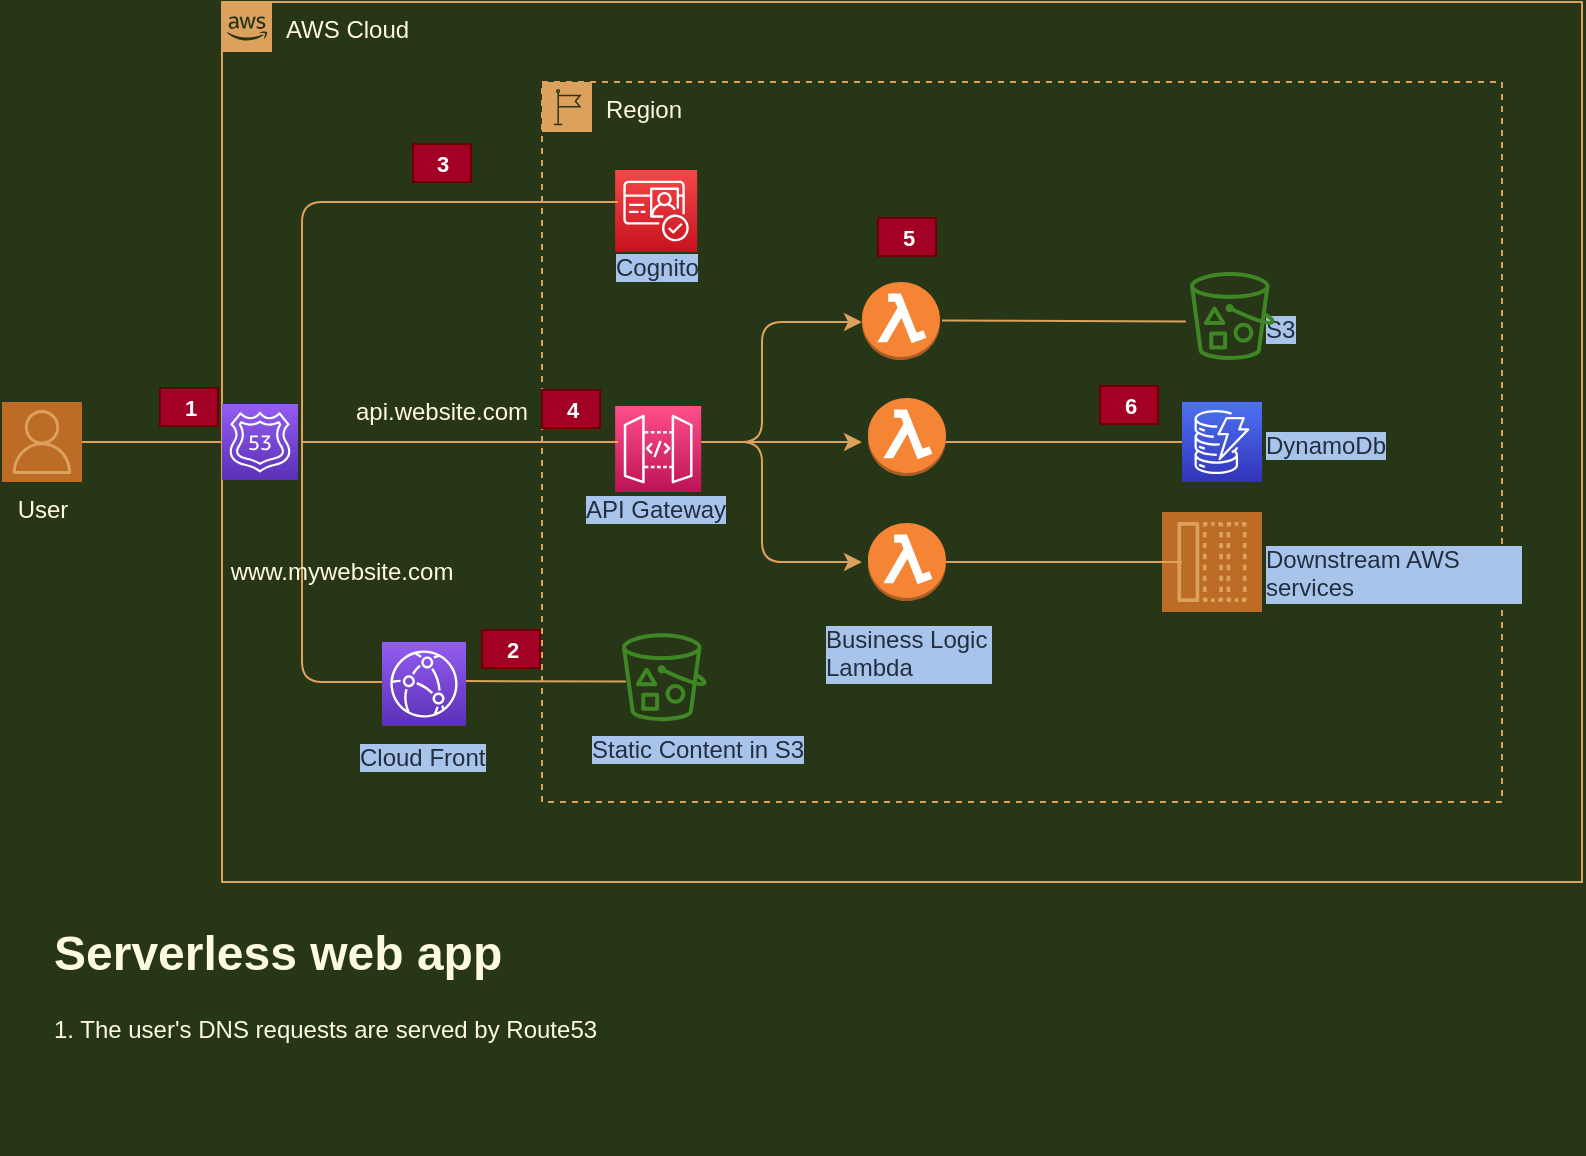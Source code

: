 <mxfile version="17.5.0" type="device"><diagram id="b67U7GWLDQx1EqGa8XU7" name="Page-1"><mxGraphModel dx="868" dy="482" grid="0" gridSize="10" guides="1" tooltips="1" connect="1" arrows="1" fold="1" page="1" pageScale="1" pageWidth="850" pageHeight="1100" background="#283618" math="0" shadow="0"><root><mxCell id="0"/><mxCell id="1" parent="0"/><mxCell id="CbXRp4Z_gcpo8Xjrb_sH-1" value="AWS Cloud" style="points=[[0,0],[0.25,0],[0.5,0],[0.75,0],[1,0],[1,0.25],[1,0.5],[1,0.75],[1,1],[0.75,1],[0.5,1],[0.25,1],[0,1],[0,0.75],[0,0.5],[0,0.25]];outlineConnect=0;html=1;whiteSpace=wrap;fontSize=12;fontStyle=0;container=1;pointerEvents=0;collapsible=0;recursiveResize=0;shape=mxgraph.aws4.group;grIcon=mxgraph.aws4.group_aws_cloud_alt;fillColor=none;verticalAlign=top;align=left;spacingLeft=30;dashed=0;strokeColor=#DDA15E;fontColor=#FEFAE0;" parent="1" vertex="1"><mxGeometry x="120" y="40" width="680" height="440" as="geometry"/></mxCell><mxCell id="CbXRp4Z_gcpo8Xjrb_sH-43" value="" style="endArrow=none;html=1;exitX=1;exitY=0.5;exitDx=0;exitDy=0;exitPerimeter=0;labelBackgroundColor=#283618;strokeColor=#DDA15E;fontColor=#FEFAE0;" parent="CbXRp4Z_gcpo8Xjrb_sH-1" edge="1"><mxGeometry width="50" height="50" relative="1" as="geometry"><mxPoint x="40" y="220" as="sourcePoint"/><mxPoint x="80" y="340" as="targetPoint"/><Array as="points"><mxPoint x="40" y="340"/></Array></mxGeometry></mxCell><mxCell id="CbXRp4Z_gcpo8Xjrb_sH-45" value="" style="endArrow=none;html=1;labelBackgroundColor=#283618;strokeColor=#DDA15E;fontColor=#FEFAE0;" parent="CbXRp4Z_gcpo8Xjrb_sH-1" edge="1"><mxGeometry width="50" height="50" relative="1" as="geometry"><mxPoint x="120.0" y="339.5" as="sourcePoint"/><mxPoint x="201.926" y="339.743" as="targetPoint"/></mxGeometry></mxCell><mxCell id="CbXRp4Z_gcpo8Xjrb_sH-57" value="www.mywebsite.com" style="text;html=1;strokeColor=none;fillColor=none;align=center;verticalAlign=middle;whiteSpace=wrap;fontColor=#FEFAE0;" parent="CbXRp4Z_gcpo8Xjrb_sH-1" vertex="1"><mxGeometry x="30" y="270" width="60" height="30" as="geometry"/></mxCell><mxCell id="CbXRp4Z_gcpo8Xjrb_sH-59" value="api.website.com" style="text;html=1;strokeColor=none;fillColor=none;align=center;verticalAlign=middle;whiteSpace=wrap;fontColor=#FEFAE0;" parent="CbXRp4Z_gcpo8Xjrb_sH-1" vertex="1"><mxGeometry x="80" y="190" width="60" height="30" as="geometry"/></mxCell><mxCell id="ryqHEocJVNaa7ggaczmG-7" value="&lt;span style=&quot;color: rgb(35, 47, 62); font-family: helvetica; font-size: 12px; font-style: normal; font-weight: 400; letter-spacing: normal; text-align: center; text-indent: 0px; text-transform: none; word-spacing: 0px; display: inline; float: none;&quot;&gt;Cloud Front&lt;/span&gt;" style="text;whiteSpace=wrap;html=1;fontColor=#FEFAE0;labelBackgroundColor=#A9C4EB;" parent="CbXRp4Z_gcpo8Xjrb_sH-1" vertex="1"><mxGeometry x="67" y="364" width="78" height="22" as="geometry"/></mxCell><mxCell id="PwuF459ajq2uV8n1uS-X-3" value="" style="sketch=0;points=[[0,0,0],[0.25,0,0],[0.5,0,0],[0.75,0,0],[1,0,0],[0,1,0],[0.25,1,0],[0.5,1,0],[0.75,1,0],[1,1,0],[0,0.25,0],[0,0.5,0],[0,0.75,0],[1,0.25,0],[1,0.5,0],[1,0.75,0]];outlineConnect=0;fontColor=#232F3E;gradientColor=#945DF2;gradientDirection=north;fillColor=#5A30B5;strokeColor=#ffffff;dashed=0;verticalLabelPosition=bottom;verticalAlign=top;align=center;html=1;fontSize=12;fontStyle=0;aspect=fixed;shape=mxgraph.aws4.resourceIcon;resIcon=mxgraph.aws4.route_53;rounded=0;" vertex="1" parent="CbXRp4Z_gcpo8Xjrb_sH-1"><mxGeometry y="201" width="38" height="38" as="geometry"/></mxCell><mxCell id="PwuF459ajq2uV8n1uS-X-4" value="" style="sketch=0;points=[[0,0,0],[0.25,0,0],[0.5,0,0],[0.75,0,0],[1,0,0],[0,1,0],[0.25,1,0],[0.5,1,0],[0.75,1,0],[1,1,0],[0,0.25,0],[0,0.5,0],[0,0.75,0],[1,0.25,0],[1,0.5,0],[1,0.75,0]];outlineConnect=0;fontColor=#232F3E;gradientColor=#945DF2;gradientDirection=north;fillColor=#5A30B5;strokeColor=#ffffff;dashed=0;verticalLabelPosition=bottom;verticalAlign=top;align=center;html=1;fontSize=12;fontStyle=0;aspect=fixed;shape=mxgraph.aws4.resourceIcon;resIcon=mxgraph.aws4.cloudfront;rounded=0;" vertex="1" parent="CbXRp4Z_gcpo8Xjrb_sH-1"><mxGeometry x="80" y="320" width="42" height="42" as="geometry"/></mxCell><mxCell id="PwuF459ajq2uV8n1uS-X-11" value="2" style="dashed=0;html=1;align=center;arcSize=10;fontStyle=1;fontSize=11;shadow=0;fillColor=#a20025;strokeColor=#6F0000;fontColor=#ffffff;" vertex="1" parent="CbXRp4Z_gcpo8Xjrb_sH-1"><mxGeometry x="130" y="314" width="29" height="19" as="geometry"/></mxCell><mxCell id="PwuF459ajq2uV8n1uS-X-12" value="3" style="dashed=0;html=1;align=center;arcSize=10;fontStyle=1;fontSize=11;shadow=0;fillColor=#a20025;strokeColor=#6F0000;fontColor=#ffffff;" vertex="1" parent="CbXRp4Z_gcpo8Xjrb_sH-1"><mxGeometry x="95.5" y="71" width="29" height="19" as="geometry"/></mxCell><mxCell id="CbXRp4Z_gcpo8Xjrb_sH-2" value="User" style="outlineConnect=0;dashed=0;verticalLabelPosition=bottom;verticalAlign=top;align=center;html=1;fontSize=12;fontStyle=0;aspect=fixed;shape=mxgraph.aws4.resourceIcon;resIcon=mxgraph.aws4.user;fillColor=#BC6C25;strokeColor=#DDA15E;fontColor=#FEFAE0;" parent="1" vertex="1"><mxGeometry x="10" y="240" width="40" height="40" as="geometry"/></mxCell><mxCell id="CbXRp4Z_gcpo8Xjrb_sH-3" value="Region" style="points=[[0,0],[0.25,0],[0.5,0],[0.75,0],[1,0],[1,0.25],[1,0.5],[1,0.75],[1,1],[0.75,1],[0.5,1],[0.25,1],[0,1],[0,0.75],[0,0.5],[0,0.25]];outlineConnect=0;html=1;whiteSpace=wrap;fontSize=12;fontStyle=0;container=1;pointerEvents=0;collapsible=0;recursiveResize=0;shape=mxgraph.aws4.group;grIcon=mxgraph.aws4.group_region;fillColor=none;verticalAlign=top;align=left;spacingLeft=30;dashed=1;strokeColor=#DDA15E;fontColor=#FEFAE0;" parent="1" vertex="1"><mxGeometry x="280" y="80" width="480" height="360" as="geometry"/></mxCell><mxCell id="CbXRp4Z_gcpo8Xjrb_sH-20" style="edgeStyle=orthogonalEdgeStyle;orthogonalLoop=1;jettySize=auto;html=1;exitX=1;exitY=0.5;exitDx=0;exitDy=0;exitPerimeter=0;labelBackgroundColor=#283618;strokeColor=#DDA15E;fontColor=#FEFAE0;" parent="CbXRp4Z_gcpo8Xjrb_sH-3" edge="1"><mxGeometry relative="1" as="geometry"><Array as="points"><mxPoint x="110" y="180"/><mxPoint x="110" y="120"/></Array><mxPoint x="78.08" y="180" as="sourcePoint"/><mxPoint x="160.0" y="120" as="targetPoint"/></mxGeometry></mxCell><mxCell id="CbXRp4Z_gcpo8Xjrb_sH-21" style="edgeStyle=orthogonalEdgeStyle;orthogonalLoop=1;jettySize=auto;html=1;labelBackgroundColor=#283618;strokeColor=#DDA15E;fontColor=#FEFAE0;" parent="CbXRp4Z_gcpo8Xjrb_sH-3" edge="1"><mxGeometry relative="1" as="geometry"><mxPoint x="78.08" y="180" as="sourcePoint"/><mxPoint x="160.0" y="180" as="targetPoint"/></mxGeometry></mxCell><mxCell id="CbXRp4Z_gcpo8Xjrb_sH-22" style="edgeStyle=orthogonalEdgeStyle;orthogonalLoop=1;jettySize=auto;html=1;labelBackgroundColor=#283618;strokeColor=#DDA15E;fontColor=#FEFAE0;" parent="CbXRp4Z_gcpo8Xjrb_sH-3" edge="1"><mxGeometry relative="1" as="geometry"><Array as="points"><mxPoint x="110" y="180"/><mxPoint x="110" y="240"/></Array><mxPoint x="78.08" y="180" as="sourcePoint"/><mxPoint x="160.0" y="240" as="targetPoint"/></mxGeometry></mxCell><mxCell id="CbXRp4Z_gcpo8Xjrb_sH-14" value="" style="outlineConnect=0;dashed=0;verticalLabelPosition=bottom;verticalAlign=top;align=center;html=1;fontSize=12;fontStyle=0;aspect=fixed;shape=mxgraph.aws4.resourceIcon;resIcon=mxgraph.aws4.message;fillColor=#BC6C25;strokeColor=#DDA15E;fontColor=#FEFAE0;" parent="CbXRp4Z_gcpo8Xjrb_sH-3" vertex="1"><mxGeometry x="310" y="215" width="50" height="50" as="geometry"/></mxCell><mxCell id="CbXRp4Z_gcpo8Xjrb_sH-17" value="&lt;span style=&quot;color: rgb(35, 47, 62); font-family: helvetica; font-size: 12px; font-style: normal; font-weight: 400; letter-spacing: normal; text-align: center; text-indent: 0px; text-transform: none; word-spacing: 0px; display: inline; float: none;&quot;&gt;Business Logic Lambda&lt;/span&gt;" style="text;whiteSpace=wrap;html=1;fontColor=#FEFAE0;labelBackgroundColor=#A9C4EB;" parent="CbXRp4Z_gcpo8Xjrb_sH-3" vertex="1"><mxGeometry x="140" y="265" width="85" height="30" as="geometry"/></mxCell><mxCell id="CbXRp4Z_gcpo8Xjrb_sH-18" value="&lt;span style=&quot;color: rgb(35, 47, 62); font-family: helvetica; font-size: 12px; font-style: normal; font-weight: 400; letter-spacing: normal; text-align: center; text-indent: 0px; text-transform: none; word-spacing: 0px; display: inline; float: none;&quot;&gt;Downstream AWS services&lt;/span&gt;" style="text;whiteSpace=wrap;html=1;fontColor=#FEFAE0;labelBackgroundColor=#A9C4EB;" parent="CbXRp4Z_gcpo8Xjrb_sH-3" vertex="1"><mxGeometry x="360" y="225" width="130" height="30" as="geometry"/></mxCell><mxCell id="CbXRp4Z_gcpo8Xjrb_sH-23" value="&lt;span style=&quot;color: rgb(35, 47, 62); font-family: helvetica; font-size: 12px; font-style: normal; font-weight: 400; letter-spacing: normal; text-align: center; text-indent: 0px; text-transform: none; word-spacing: 0px; display: inline; float: none;&quot;&gt;DynamoDb&lt;/span&gt;" style="text;whiteSpace=wrap;html=1;fontColor=#FEFAE0;labelBackgroundColor=#A9C4EB;" parent="CbXRp4Z_gcpo8Xjrb_sH-3" vertex="1"><mxGeometry x="360" y="167.5" width="70" height="25" as="geometry"/></mxCell><mxCell id="CbXRp4Z_gcpo8Xjrb_sH-26" value="&lt;span style=&quot;color: rgb(35, 47, 62); font-family: helvetica; font-size: 12px; font-style: normal; font-weight: 400; letter-spacing: normal; text-align: center; text-indent: 0px; text-transform: none; word-spacing: 0px; display: inline; float: none;&quot;&gt;API Gateway&lt;/span&gt;" style="text;whiteSpace=wrap;html=1;fontColor=#FEFAE0;labelBackgroundColor=#A9C4EB;" parent="CbXRp4Z_gcpo8Xjrb_sH-3" vertex="1"><mxGeometry x="20" y="200" width="79" height="28" as="geometry"/></mxCell><mxCell id="CbXRp4Z_gcpo8Xjrb_sH-27" value="&lt;span style=&quot;color: rgb(35, 47, 62); font-family: helvetica; font-size: 12px; font-style: normal; font-weight: 400; letter-spacing: normal; text-align: center; text-indent: 0px; text-transform: none; word-spacing: 0px; display: inline; float: none;&quot;&gt;Cognito&lt;/span&gt;" style="text;whiteSpace=wrap;html=1;fontColor=#FEFAE0;labelBackgroundColor=#A9C4EB;" parent="CbXRp4Z_gcpo8Xjrb_sH-3" vertex="1"><mxGeometry x="35.2" y="79" width="51.92" height="26" as="geometry"/></mxCell><mxCell id="CbXRp4Z_gcpo8Xjrb_sH-35" value="" style="endArrow=none;html=1;labelBackgroundColor=#283618;strokeColor=#DDA15E;fontColor=#FEFAE0;" parent="CbXRp4Z_gcpo8Xjrb_sH-3" edge="1"><mxGeometry width="50" height="50" relative="1" as="geometry"><mxPoint x="200.0" y="180" as="sourcePoint"/><mxPoint x="320" y="180" as="targetPoint"/></mxGeometry></mxCell><mxCell id="CbXRp4Z_gcpo8Xjrb_sH-36" value="" style="endArrow=none;html=1;labelBackgroundColor=#283618;strokeColor=#DDA15E;fontColor=#FEFAE0;" parent="CbXRp4Z_gcpo8Xjrb_sH-3" edge="1"><mxGeometry width="50" height="50" relative="1" as="geometry"><mxPoint x="200.0" y="119.3" as="sourcePoint"/><mxPoint x="321.926" y="119.732" as="targetPoint"/></mxGeometry></mxCell><mxCell id="CbXRp4Z_gcpo8Xjrb_sH-37" value="" style="endArrow=none;html=1;labelBackgroundColor=#283618;strokeColor=#DDA15E;fontColor=#FEFAE0;" parent="CbXRp4Z_gcpo8Xjrb_sH-3" edge="1"><mxGeometry width="50" height="50" relative="1" as="geometry"><mxPoint x="200.0" y="240" as="sourcePoint"/><mxPoint x="320" y="240" as="targetPoint"/></mxGeometry></mxCell><mxCell id="CbXRp4Z_gcpo8Xjrb_sH-38" value="&lt;span style=&quot;color: rgb(35, 47, 62); font-family: helvetica; font-size: 12px; font-style: normal; font-weight: 400; letter-spacing: normal; text-align: center; text-indent: 0px; text-transform: none; word-spacing: 0px; display: inline; float: none;&quot;&gt;S3&lt;/span&gt;" style="text;whiteSpace=wrap;html=1;fontColor=#FEFAE0;labelBackgroundColor=#A9C4EB;" parent="CbXRp4Z_gcpo8Xjrb_sH-3" vertex="1"><mxGeometry x="360" y="110" width="34" height="26" as="geometry"/></mxCell><mxCell id="ryqHEocJVNaa7ggaczmG-2" value="&lt;span style=&quot;color: rgb(35, 47, 62); font-family: helvetica; font-size: 12px; font-style: normal; font-weight: 400; letter-spacing: normal; text-align: center; text-indent: 0px; text-transform: none; word-spacing: 0px; display: inline; float: none;&quot;&gt;Static Content in S3&lt;/span&gt;" style="text;whiteSpace=wrap;html=1;fontColor=#FEFAE0;labelBackgroundColor=#A9C4EB;" parent="CbXRp4Z_gcpo8Xjrb_sH-3" vertex="1"><mxGeometry x="22.58" y="319.6" width="111.42" height="24" as="geometry"/></mxCell><mxCell id="PwuF459ajq2uV8n1uS-X-1" value="" style="sketch=0;points=[[0,0,0],[0.25,0,0],[0.5,0,0],[0.75,0,0],[1,0,0],[0,1,0],[0.25,1,0],[0.5,1,0],[0.75,1,0],[1,1,0],[0,0.25,0],[0,0.5,0],[0,0.75,0],[1,0.25,0],[1,0.5,0],[1,0.75,0]];outlineConnect=0;fontColor=#232F3E;gradientColor=#FF4F8B;gradientDirection=north;fillColor=#BC1356;strokeColor=#ffffff;dashed=0;verticalLabelPosition=bottom;verticalAlign=top;align=center;html=1;fontSize=12;fontStyle=0;aspect=fixed;shape=mxgraph.aws4.resourceIcon;resIcon=mxgraph.aws4.api_gateway;rounded=0;" vertex="1" parent="CbXRp4Z_gcpo8Xjrb_sH-3"><mxGeometry x="36.58" y="162" width="43" height="43" as="geometry"/></mxCell><mxCell id="PwuF459ajq2uV8n1uS-X-2" value="" style="sketch=0;points=[[0,0,0],[0.25,0,0],[0.5,0,0],[0.75,0,0],[1,0,0],[0,1,0],[0.25,1,0],[0.5,1,0],[0.75,1,0],[1,1,0],[0,0.25,0],[0,0.5,0],[0,0.75,0],[1,0.25,0],[1,0.5,0],[1,0.75,0]];outlineConnect=0;fontColor=#232F3E;gradientColor=#F54749;gradientDirection=north;fillColor=#C7131F;strokeColor=#ffffff;dashed=0;verticalLabelPosition=bottom;verticalAlign=top;align=center;html=1;fontSize=12;fontStyle=0;aspect=fixed;shape=mxgraph.aws4.resourceIcon;resIcon=mxgraph.aws4.cognito;rounded=0;" vertex="1" parent="CbXRp4Z_gcpo8Xjrb_sH-3"><mxGeometry x="36.58" y="44" width="41" height="41" as="geometry"/></mxCell><mxCell id="PwuF459ajq2uV8n1uS-X-5" value="" style="outlineConnect=0;dashed=0;verticalLabelPosition=bottom;verticalAlign=top;align=center;html=1;shape=mxgraph.aws3.lambda_function;fillColor=#F58534;gradientColor=none;rounded=0;sketch=0;fontColor=#FEFAE0;strokeColor=#DDA15E;" vertex="1" parent="CbXRp4Z_gcpo8Xjrb_sH-3"><mxGeometry x="160" y="100" width="39" height="39" as="geometry"/></mxCell><mxCell id="PwuF459ajq2uV8n1uS-X-7" value="" style="outlineConnect=0;dashed=0;verticalLabelPosition=bottom;verticalAlign=top;align=center;html=1;shape=mxgraph.aws3.lambda_function;fillColor=#F58534;gradientColor=none;rounded=0;sketch=0;fontColor=#FEFAE0;strokeColor=#DDA15E;" vertex="1" parent="CbXRp4Z_gcpo8Xjrb_sH-3"><mxGeometry x="163" y="220.5" width="39" height="39" as="geometry"/></mxCell><mxCell id="PwuF459ajq2uV8n1uS-X-6" value="" style="outlineConnect=0;dashed=0;verticalLabelPosition=bottom;verticalAlign=top;align=center;html=1;shape=mxgraph.aws3.lambda_function;fillColor=#F58534;gradientColor=none;rounded=0;sketch=0;fontColor=#FEFAE0;strokeColor=#DDA15E;" vertex="1" parent="CbXRp4Z_gcpo8Xjrb_sH-3"><mxGeometry x="163" y="158" width="39" height="39" as="geometry"/></mxCell><mxCell id="PwuF459ajq2uV8n1uS-X-8" value="" style="sketch=0;points=[[0,0,0],[0.25,0,0],[0.5,0,0],[0.75,0,0],[1,0,0],[0,1,0],[0.25,1,0],[0.5,1,0],[0.75,1,0],[1,1,0],[0,0.25,0],[0,0.5,0],[0,0.75,0],[1,0.25,0],[1,0.5,0],[1,0.75,0]];outlineConnect=0;fontColor=#232F3E;gradientColor=#4D72F3;gradientDirection=north;fillColor=#3334B9;strokeColor=#ffffff;dashed=0;verticalLabelPosition=bottom;verticalAlign=top;align=center;html=1;fontSize=12;fontStyle=0;aspect=fixed;shape=mxgraph.aws4.resourceIcon;resIcon=mxgraph.aws4.dynamodb;rounded=0;" vertex="1" parent="CbXRp4Z_gcpo8Xjrb_sH-3"><mxGeometry x="320" y="160" width="40" height="40" as="geometry"/></mxCell><mxCell id="PwuF459ajq2uV8n1uS-X-9" value="" style="sketch=0;outlineConnect=0;fontColor=#232F3E;gradientColor=none;fillColor=#3F8624;strokeColor=none;dashed=0;verticalLabelPosition=bottom;verticalAlign=top;align=center;html=1;fontSize=12;fontStyle=0;aspect=fixed;pointerEvents=1;shape=mxgraph.aws4.bucket_with_objects;rounded=0;" vertex="1" parent="CbXRp4Z_gcpo8Xjrb_sH-3"><mxGeometry x="40" y="275.6" width="42.31" height="44" as="geometry"/></mxCell><mxCell id="PwuF459ajq2uV8n1uS-X-10" value="" style="sketch=0;outlineConnect=0;fontColor=#232F3E;gradientColor=none;fillColor=#3F8624;strokeColor=none;dashed=0;verticalLabelPosition=bottom;verticalAlign=top;align=center;html=1;fontSize=12;fontStyle=0;aspect=fixed;pointerEvents=1;shape=mxgraph.aws4.bucket_with_objects;rounded=0;" vertex="1" parent="CbXRp4Z_gcpo8Xjrb_sH-3"><mxGeometry x="324" y="95.0" width="42.31" height="44" as="geometry"/></mxCell><mxCell id="PwuF459ajq2uV8n1uS-X-13" value="4" style="dashed=0;html=1;align=center;arcSize=10;fontStyle=1;fontSize=11;shadow=0;fillColor=#a20025;strokeColor=#6F0000;fontColor=#ffffff;" vertex="1" parent="CbXRp4Z_gcpo8Xjrb_sH-3"><mxGeometry y="154" width="29" height="19" as="geometry"/></mxCell><mxCell id="PwuF459ajq2uV8n1uS-X-14" value="5" style="dashed=0;html=1;align=center;arcSize=10;fontStyle=1;fontSize=11;shadow=0;fillColor=#a20025;strokeColor=#6F0000;fontColor=#ffffff;" vertex="1" parent="CbXRp4Z_gcpo8Xjrb_sH-3"><mxGeometry x="168" y="68" width="29" height="19" as="geometry"/></mxCell><mxCell id="PwuF459ajq2uV8n1uS-X-15" value="6" style="dashed=0;html=1;align=center;arcSize=10;fontStyle=1;fontSize=11;shadow=0;fillColor=#a20025;strokeColor=#6F0000;fontColor=#ffffff;" vertex="1" parent="CbXRp4Z_gcpo8Xjrb_sH-3"><mxGeometry x="279" y="152" width="29" height="19" as="geometry"/></mxCell><mxCell id="CbXRp4Z_gcpo8Xjrb_sH-31" value="" style="endArrow=none;html=1;exitX=1;exitY=0.5;exitDx=0;exitDy=0;exitPerimeter=0;labelBackgroundColor=#283618;strokeColor=#DDA15E;fontColor=#FEFAE0;" parent="1" edge="1"><mxGeometry width="50" height="50" relative="1" as="geometry"><mxPoint x="160" y="260" as="sourcePoint"/><mxPoint x="318.08" y="260" as="targetPoint"/></mxGeometry></mxCell><mxCell id="CbXRp4Z_gcpo8Xjrb_sH-46" value="" style="endArrow=none;html=1;exitX=0;exitY=0.5;exitDx=0;exitDy=0;exitPerimeter=0;entryX=1;entryY=0.5;entryDx=0;entryDy=0;entryPerimeter=0;labelBackgroundColor=#283618;strokeColor=#DDA15E;fontColor=#FEFAE0;" parent="1" edge="1"><mxGeometry width="50" height="50" relative="1" as="geometry"><mxPoint x="318.08" y="140" as="sourcePoint"/><mxPoint x="160" y="260" as="targetPoint"/><Array as="points"><mxPoint x="160" y="140"/></Array></mxGeometry></mxCell><mxCell id="CbXRp4Z_gcpo8Xjrb_sH-53" value="" style="endArrow=none;html=1;entryX=0;entryY=0.5;entryDx=0;entryDy=0;entryPerimeter=0;labelBackgroundColor=#283618;strokeColor=#DDA15E;fontColor=#FEFAE0;" parent="1" source="CbXRp4Z_gcpo8Xjrb_sH-2" edge="1"><mxGeometry width="50" height="50" relative="1" as="geometry"><mxPoint x="170" y="270" as="sourcePoint"/><mxPoint x="120" y="260" as="targetPoint"/></mxGeometry></mxCell><mxCell id="CbXRp4Z_gcpo8Xjrb_sH-6" value="1" style="dashed=0;html=1;align=center;arcSize=10;fontStyle=1;fontSize=11;shadow=0;fillColor=#a20025;strokeColor=#6F0000;fontColor=#ffffff;" parent="1" vertex="1"><mxGeometry x="89" y="233" width="29" height="19" as="geometry"/></mxCell><mxCell id="ryqHEocJVNaa7ggaczmG-4" value="&lt;h1&gt;&lt;br&gt;&lt;/h1&gt;" style="text;html=1;strokeColor=none;fillColor=none;spacing=5;spacingTop=-20;whiteSpace=wrap;overflow=hidden;fontColor=#FEFAE0;" parent="1" vertex="1"><mxGeometry x="122" y="490" width="190" height="120" as="geometry"/></mxCell><mxCell id="ryqHEocJVNaa7ggaczmG-6" value="&lt;h1&gt;Serverless web app&lt;/h1&gt;&lt;p&gt;1. The user's DNS requests are served by Route53&lt;/p&gt;" style="text;html=1;strokeColor=none;fillColor=none;spacing=5;spacingTop=-20;whiteSpace=wrap;overflow=hidden;fontColor=#FEFAE0;" parent="1" vertex="1"><mxGeometry x="31" y="496" width="770" height="120" as="geometry"/></mxCell></root></mxGraphModel></diagram></mxfile>